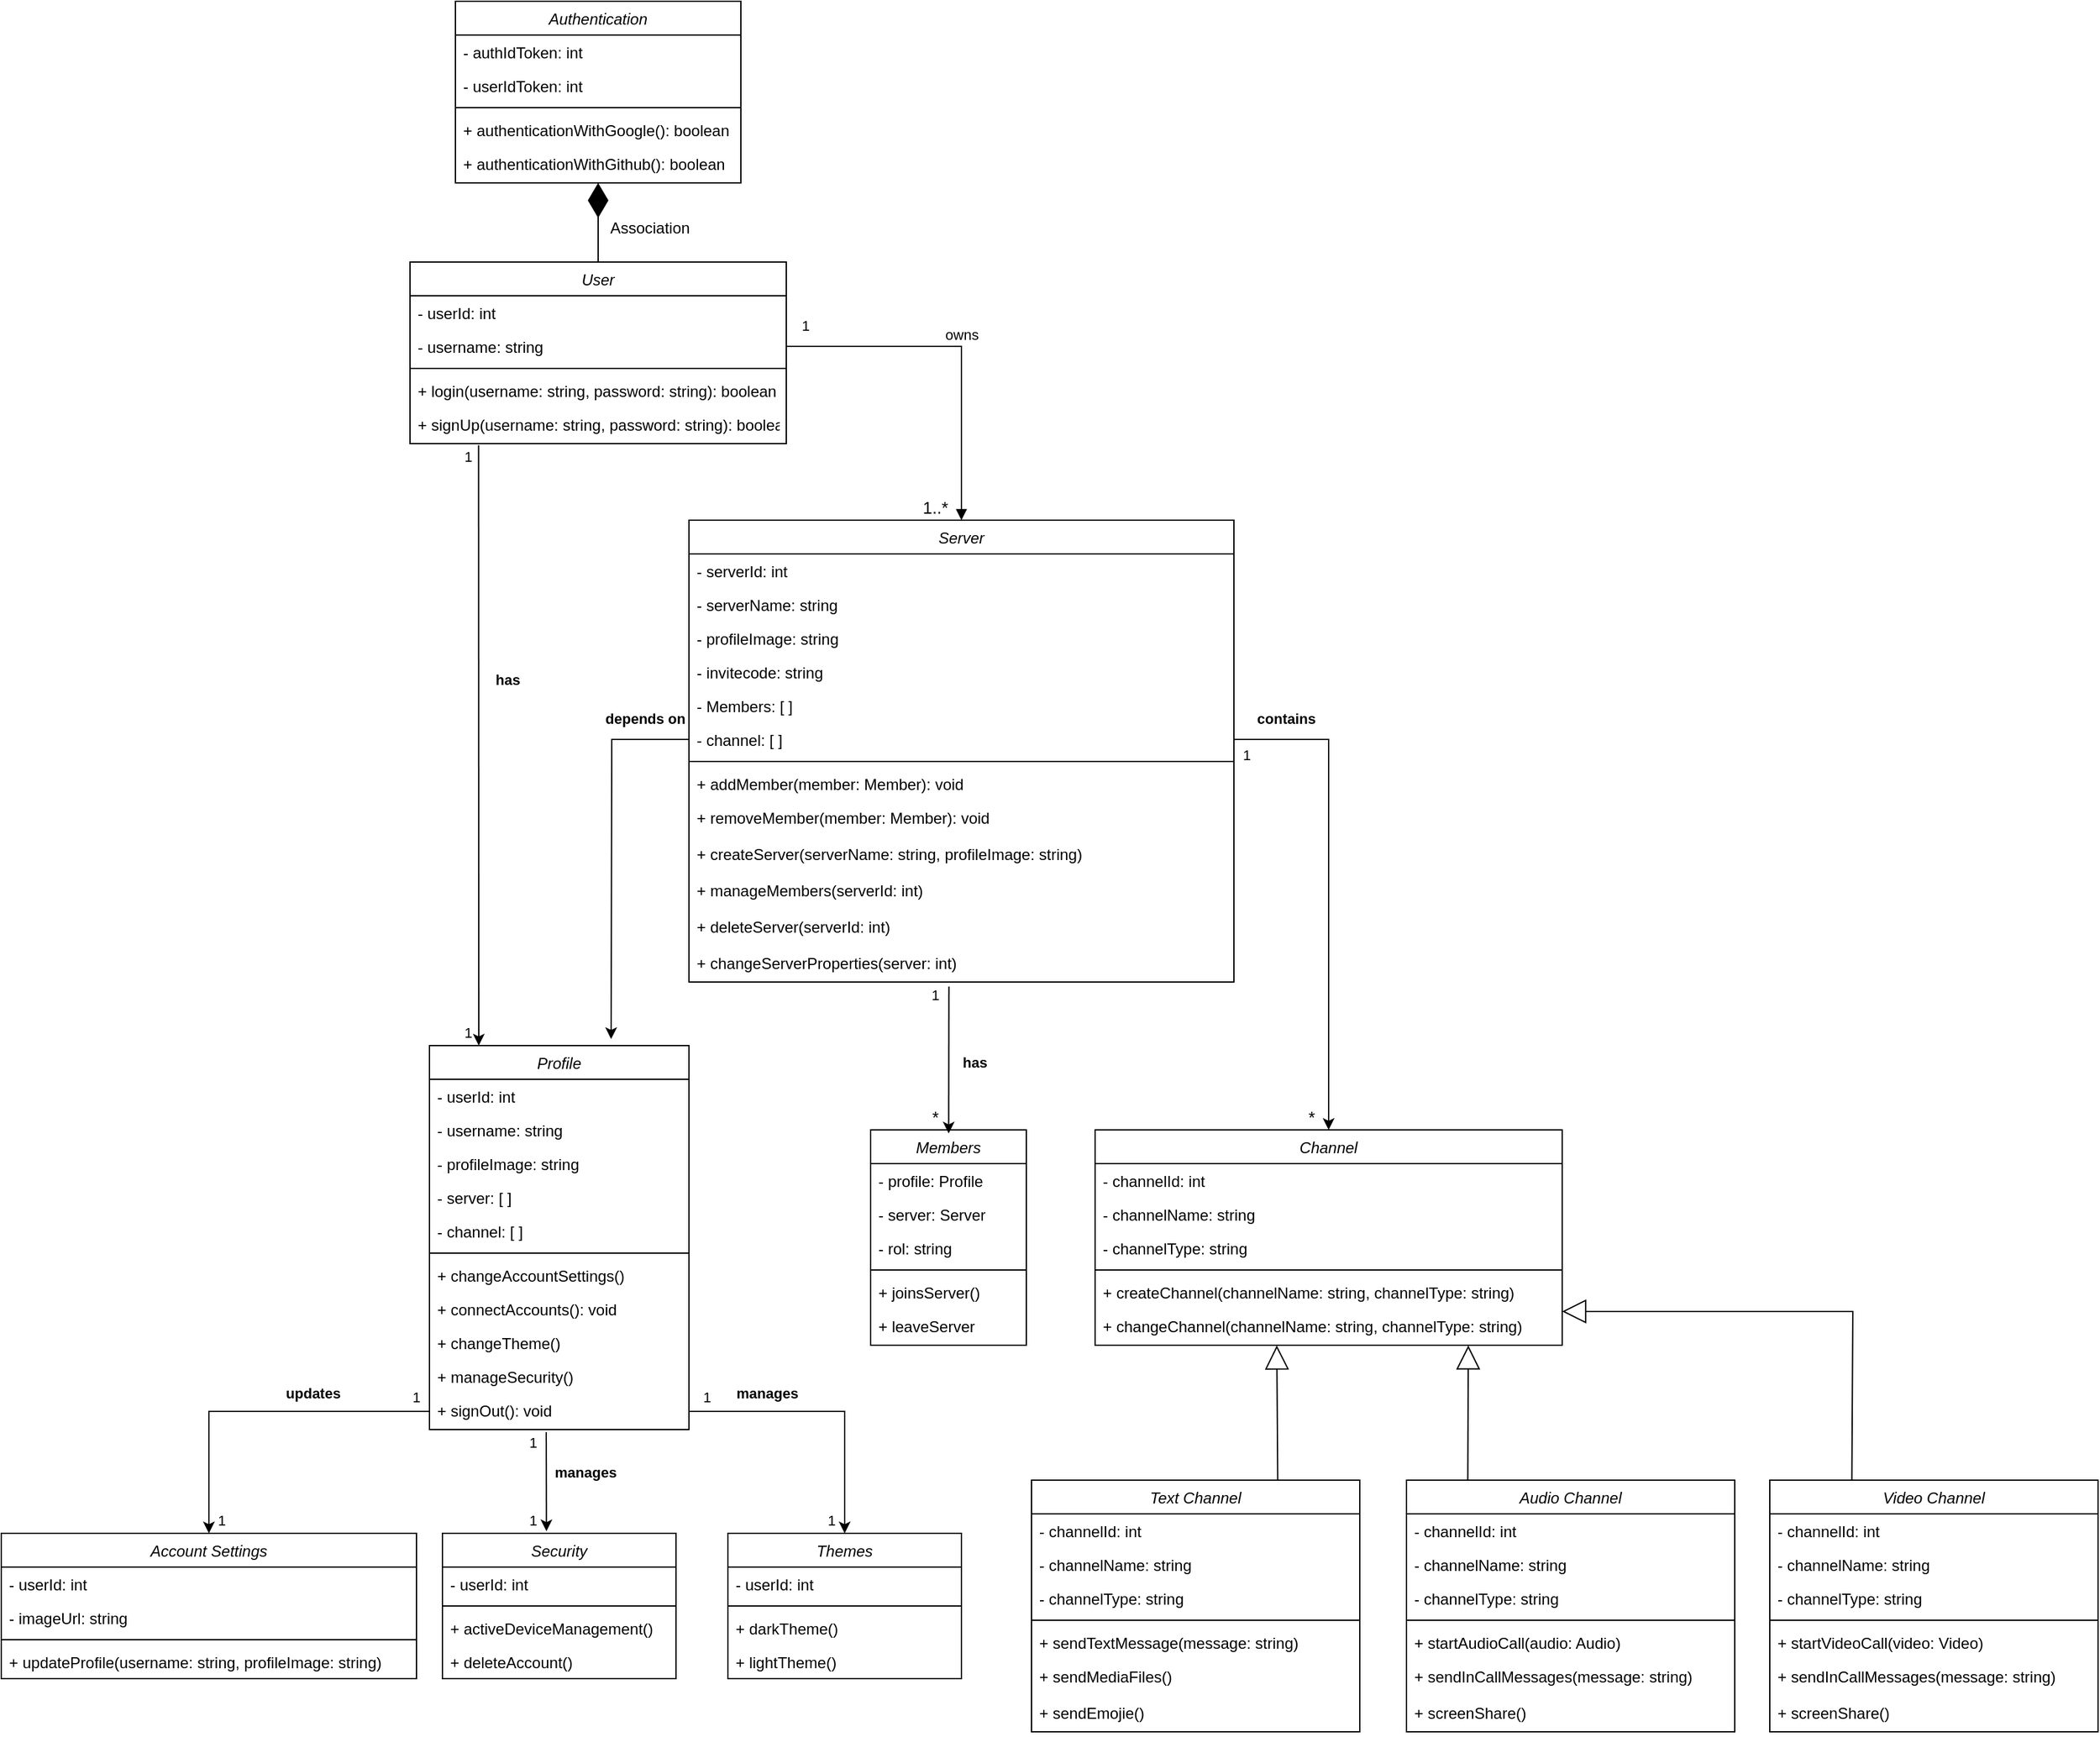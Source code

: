 <mxfile version="24.2.3" type="github">
  <diagram id="C5RBs43oDa-KdzZeNtuy" name="Page-1">
    <mxGraphModel dx="1274" dy="222" grid="1" gridSize="10" guides="1" tooltips="1" connect="1" arrows="1" fold="1" page="1" pageScale="1" pageWidth="827" pageHeight="1169" math="0" shadow="0">
      <root>
        <mxCell id="WIyWlLk6GJQsqaUBKTNV-0" />
        <mxCell id="WIyWlLk6GJQsqaUBKTNV-1" parent="WIyWlLk6GJQsqaUBKTNV-0" />
        <mxCell id="zkfFHV4jXpPFQw0GAbJ--0" value="Authentication" style="swimlane;fontStyle=2;align=center;verticalAlign=top;childLayout=stackLayout;horizontal=1;startSize=26;horizontalStack=0;resizeParent=1;resizeLast=0;collapsible=1;marginBottom=0;rounded=0;shadow=0;strokeWidth=1;strokeColor=default;fillColor=none;" parent="WIyWlLk6GJQsqaUBKTNV-1" vertex="1">
          <mxGeometry x="220" y="120" width="220" height="140" as="geometry">
            <mxRectangle x="230" y="140" width="160" height="26" as="alternateBounds" />
          </mxGeometry>
        </mxCell>
        <mxCell id="zkfFHV4jXpPFQw0GAbJ--1" value="- authIdToken: int" style="text;align=left;verticalAlign=top;spacingLeft=4;spacingRight=4;overflow=hidden;rotatable=0;points=[[0,0.5],[1,0.5]];portConstraint=eastwest;" parent="zkfFHV4jXpPFQw0GAbJ--0" vertex="1">
          <mxGeometry y="26" width="220" height="26" as="geometry" />
        </mxCell>
        <mxCell id="zkfFHV4jXpPFQw0GAbJ--2" value="- userIdToken: int" style="text;align=left;verticalAlign=top;spacingLeft=4;spacingRight=4;overflow=hidden;rotatable=0;points=[[0,0.5],[1,0.5]];portConstraint=eastwest;rounded=0;shadow=0;html=0;" parent="zkfFHV4jXpPFQw0GAbJ--0" vertex="1">
          <mxGeometry y="52" width="220" height="26" as="geometry" />
        </mxCell>
        <mxCell id="zkfFHV4jXpPFQw0GAbJ--4" value="" style="line;html=1;strokeWidth=1;align=left;verticalAlign=middle;spacingTop=-1;spacingLeft=3;spacingRight=3;rotatable=0;labelPosition=right;points=[];portConstraint=eastwest;" parent="zkfFHV4jXpPFQw0GAbJ--0" vertex="1">
          <mxGeometry y="78" width="220" height="8" as="geometry" />
        </mxCell>
        <mxCell id="zkfFHV4jXpPFQw0GAbJ--5" value="+ authenticationWithGoogle(): boolean" style="text;align=left;verticalAlign=top;spacingLeft=4;spacingRight=4;overflow=hidden;rotatable=0;points=[[0,0.5],[1,0.5]];portConstraint=eastwest;" parent="zkfFHV4jXpPFQw0GAbJ--0" vertex="1">
          <mxGeometry y="86" width="220" height="26" as="geometry" />
        </mxCell>
        <mxCell id="yIrXQDj36czrP8xKWyTo-0" value="+ authenticationWithGithub(): boolean" style="text;align=left;verticalAlign=top;spacingLeft=4;spacingRight=4;overflow=hidden;rotatable=0;points=[[0,0.5],[1,0.5]];portConstraint=eastwest;" vertex="1" parent="zkfFHV4jXpPFQw0GAbJ--0">
          <mxGeometry y="112" width="220" height="28" as="geometry" />
        </mxCell>
        <mxCell id="yIrXQDj36czrP8xKWyTo-1" value="User" style="swimlane;fontStyle=2;align=center;verticalAlign=top;childLayout=stackLayout;horizontal=1;startSize=26;horizontalStack=0;resizeParent=1;resizeLast=0;collapsible=1;marginBottom=0;rounded=0;shadow=0;strokeWidth=1;fillColor=none;" vertex="1" parent="WIyWlLk6GJQsqaUBKTNV-1">
          <mxGeometry x="185" y="321" width="290" height="140" as="geometry">
            <mxRectangle x="230" y="140" width="160" height="26" as="alternateBounds" />
          </mxGeometry>
        </mxCell>
        <mxCell id="yIrXQDj36czrP8xKWyTo-2" value="- userId: int" style="text;align=left;verticalAlign=top;spacingLeft=4;spacingRight=4;overflow=hidden;rotatable=0;points=[[0,0.5],[1,0.5]];portConstraint=eastwest;" vertex="1" parent="yIrXQDj36czrP8xKWyTo-1">
          <mxGeometry y="26" width="290" height="26" as="geometry" />
        </mxCell>
        <mxCell id="yIrXQDj36czrP8xKWyTo-3" value="- username: string" style="text;align=left;verticalAlign=top;spacingLeft=4;spacingRight=4;overflow=hidden;rotatable=0;points=[[0,0.5],[1,0.5]];portConstraint=eastwest;rounded=0;shadow=0;html=0;" vertex="1" parent="yIrXQDj36czrP8xKWyTo-1">
          <mxGeometry y="52" width="290" height="26" as="geometry" />
        </mxCell>
        <mxCell id="yIrXQDj36czrP8xKWyTo-4" value="" style="line;html=1;strokeWidth=1;align=left;verticalAlign=middle;spacingTop=-1;spacingLeft=3;spacingRight=3;rotatable=0;labelPosition=right;points=[];portConstraint=eastwest;" vertex="1" parent="yIrXQDj36czrP8xKWyTo-1">
          <mxGeometry y="78" width="290" height="8" as="geometry" />
        </mxCell>
        <mxCell id="yIrXQDj36czrP8xKWyTo-5" value="+ login(username: string, password: string): boolean" style="text;align=left;verticalAlign=top;spacingLeft=4;spacingRight=4;overflow=hidden;rotatable=0;points=[[0,0.5],[1,0.5]];portConstraint=eastwest;" vertex="1" parent="yIrXQDj36czrP8xKWyTo-1">
          <mxGeometry y="86" width="290" height="26" as="geometry" />
        </mxCell>
        <mxCell id="yIrXQDj36czrP8xKWyTo-6" value="+ signUp(username: string, password: string): boolean" style="text;align=left;verticalAlign=top;spacingLeft=4;spacingRight=4;overflow=hidden;rotatable=0;points=[[0,0.5],[1,0.5]];portConstraint=eastwest;" vertex="1" parent="yIrXQDj36czrP8xKWyTo-1">
          <mxGeometry y="112" width="290" height="28" as="geometry" />
        </mxCell>
        <mxCell id="yIrXQDj36czrP8xKWyTo-7" value="" style="endArrow=diamondThin;endFill=1;endSize=24;html=1;rounded=0;exitX=0.5;exitY=0;exitDx=0;exitDy=0;" edge="1" parent="WIyWlLk6GJQsqaUBKTNV-1" source="yIrXQDj36czrP8xKWyTo-1" target="yIrXQDj36czrP8xKWyTo-0">
          <mxGeometry width="160" relative="1" as="geometry">
            <mxPoint x="230" y="410" as="sourcePoint" />
            <mxPoint x="390" y="410" as="targetPoint" />
          </mxGeometry>
        </mxCell>
        <mxCell id="yIrXQDj36czrP8xKWyTo-9" value="Association" style="text;html=1;align=center;verticalAlign=middle;whiteSpace=wrap;rounded=0;" vertex="1" parent="WIyWlLk6GJQsqaUBKTNV-1">
          <mxGeometry x="340" y="280" width="60" height="30" as="geometry" />
        </mxCell>
        <mxCell id="yIrXQDj36czrP8xKWyTo-18" value="Server" style="swimlane;fontStyle=2;align=center;verticalAlign=top;childLayout=stackLayout;horizontal=1;startSize=26;horizontalStack=0;resizeParent=1;resizeLast=0;collapsible=1;marginBottom=0;rounded=0;shadow=0;strokeWidth=1;fillColor=none;" vertex="1" parent="WIyWlLk6GJQsqaUBKTNV-1">
          <mxGeometry x="400" y="520" width="420" height="356" as="geometry">
            <mxRectangle x="230" y="140" width="160" height="26" as="alternateBounds" />
          </mxGeometry>
        </mxCell>
        <mxCell id="yIrXQDj36czrP8xKWyTo-19" value="- serverId: int" style="text;align=left;verticalAlign=top;spacingLeft=4;spacingRight=4;overflow=hidden;rotatable=0;points=[[0,0.5],[1,0.5]];portConstraint=eastwest;" vertex="1" parent="yIrXQDj36czrP8xKWyTo-18">
          <mxGeometry y="26" width="420" height="26" as="geometry" />
        </mxCell>
        <mxCell id="yIrXQDj36czrP8xKWyTo-26" value="- serverName: string" style="text;align=left;verticalAlign=top;spacingLeft=4;spacingRight=4;overflow=hidden;rotatable=0;points=[[0,0.5],[1,0.5]];portConstraint=eastwest;" vertex="1" parent="yIrXQDj36czrP8xKWyTo-18">
          <mxGeometry y="52" width="420" height="26" as="geometry" />
        </mxCell>
        <mxCell id="yIrXQDj36czrP8xKWyTo-27" value="- profileImage: string" style="text;align=left;verticalAlign=top;spacingLeft=4;spacingRight=4;overflow=hidden;rotatable=0;points=[[0,0.5],[1,0.5]];portConstraint=eastwest;" vertex="1" parent="yIrXQDj36czrP8xKWyTo-18">
          <mxGeometry y="78" width="420" height="26" as="geometry" />
        </mxCell>
        <mxCell id="yIrXQDj36czrP8xKWyTo-28" value="- invitecode: string" style="text;align=left;verticalAlign=top;spacingLeft=4;spacingRight=4;overflow=hidden;rotatable=0;points=[[0,0.5],[1,0.5]];portConstraint=eastwest;" vertex="1" parent="yIrXQDj36czrP8xKWyTo-18">
          <mxGeometry y="104" width="420" height="26" as="geometry" />
        </mxCell>
        <mxCell id="yIrXQDj36czrP8xKWyTo-30" value="- Members: [ ]" style="text;align=left;verticalAlign=top;spacingLeft=4;spacingRight=4;overflow=hidden;rotatable=0;points=[[0,0.5],[1,0.5]];portConstraint=eastwest;" vertex="1" parent="yIrXQDj36czrP8xKWyTo-18">
          <mxGeometry y="130" width="420" height="26" as="geometry" />
        </mxCell>
        <mxCell id="yIrXQDj36czrP8xKWyTo-117" style="edgeStyle=orthogonalEdgeStyle;rounded=0;orthogonalLoop=1;jettySize=auto;html=1;exitX=0;exitY=0.5;exitDx=0;exitDy=0;" edge="1" parent="yIrXQDj36czrP8xKWyTo-18" source="yIrXQDj36czrP8xKWyTo-29">
          <mxGeometry relative="1" as="geometry">
            <mxPoint x="-60" y="400" as="targetPoint" />
          </mxGeometry>
        </mxCell>
        <mxCell id="yIrXQDj36czrP8xKWyTo-29" value="- channel: [ ]" style="text;align=left;verticalAlign=top;spacingLeft=4;spacingRight=4;overflow=hidden;rotatable=0;points=[[0,0.5],[1,0.5]];portConstraint=eastwest;" vertex="1" parent="yIrXQDj36czrP8xKWyTo-18">
          <mxGeometry y="156" width="420" height="26" as="geometry" />
        </mxCell>
        <mxCell id="yIrXQDj36czrP8xKWyTo-21" value="" style="line;html=1;strokeWidth=1;align=left;verticalAlign=middle;spacingTop=-1;spacingLeft=3;spacingRight=3;rotatable=0;labelPosition=right;points=[];portConstraint=eastwest;" vertex="1" parent="yIrXQDj36czrP8xKWyTo-18">
          <mxGeometry y="182" width="420" height="8" as="geometry" />
        </mxCell>
        <mxCell id="yIrXQDj36czrP8xKWyTo-22" value="+ addMember(member: Member): void" style="text;align=left;verticalAlign=top;spacingLeft=4;spacingRight=4;overflow=hidden;rotatable=0;points=[[0,0.5],[1,0.5]];portConstraint=eastwest;" vertex="1" parent="yIrXQDj36czrP8xKWyTo-18">
          <mxGeometry y="190" width="420" height="26" as="geometry" />
        </mxCell>
        <mxCell id="yIrXQDj36czrP8xKWyTo-120" value="" style="endArrow=classic;html=1;rounded=0;exitX=0.477;exitY=1.124;exitDx=0;exitDy=0;exitPerimeter=0;entryX=0.5;entryY=0;entryDx=0;entryDy=0;" edge="1" parent="yIrXQDj36czrP8xKWyTo-18" source="yIrXQDj36czrP8xKWyTo-34">
          <mxGeometry width="50" height="50" relative="1" as="geometry">
            <mxPoint x="200.0" y="10.002" as="sourcePoint" />
            <mxPoint x="200.16" y="472.77" as="targetPoint" />
          </mxGeometry>
        </mxCell>
        <mxCell id="yIrXQDj36czrP8xKWyTo-23" value="+ removeMember(member: Member): void" style="text;align=left;verticalAlign=top;spacingLeft=4;spacingRight=4;overflow=hidden;rotatable=0;points=[[0,0.5],[1,0.5]];portConstraint=eastwest;" vertex="1" parent="yIrXQDj36czrP8xKWyTo-18">
          <mxGeometry y="216" width="420" height="28" as="geometry" />
        </mxCell>
        <mxCell id="yIrXQDj36czrP8xKWyTo-33" value="+ createServer(serverName: string, profileImage: string)" style="text;align=left;verticalAlign=top;spacingLeft=4;spacingRight=4;overflow=hidden;rotatable=0;points=[[0,0.5],[1,0.5]];portConstraint=eastwest;" vertex="1" parent="yIrXQDj36czrP8xKWyTo-18">
          <mxGeometry y="244" width="420" height="28" as="geometry" />
        </mxCell>
        <mxCell id="yIrXQDj36czrP8xKWyTo-31" value="+ manageMembers(serverId: int)" style="text;align=left;verticalAlign=top;spacingLeft=4;spacingRight=4;overflow=hidden;rotatable=0;points=[[0,0.5],[1,0.5]];portConstraint=eastwest;" vertex="1" parent="yIrXQDj36czrP8xKWyTo-18">
          <mxGeometry y="272" width="420" height="28" as="geometry" />
        </mxCell>
        <mxCell id="yIrXQDj36czrP8xKWyTo-32" value="+ deleteServer(serverId: int)" style="text;align=left;verticalAlign=top;spacingLeft=4;spacingRight=4;overflow=hidden;rotatable=0;points=[[0,0.5],[1,0.5]];portConstraint=eastwest;" vertex="1" parent="yIrXQDj36czrP8xKWyTo-18">
          <mxGeometry y="300" width="420" height="28" as="geometry" />
        </mxCell>
        <mxCell id="yIrXQDj36czrP8xKWyTo-34" value="+ changeServerProperties(server: int)" style="text;align=left;verticalAlign=top;spacingLeft=4;spacingRight=4;overflow=hidden;rotatable=0;points=[[0,0.5],[1,0.5]];portConstraint=eastwest;" vertex="1" parent="yIrXQDj36czrP8xKWyTo-18">
          <mxGeometry y="328" width="420" height="28" as="geometry" />
        </mxCell>
        <mxCell id="yIrXQDj36czrP8xKWyTo-36" value="owns" style="html=1;verticalAlign=bottom;endArrow=block;curved=0;rounded=0;exitX=1;exitY=0.5;exitDx=0;exitDy=0;entryX=0.5;entryY=0;entryDx=0;entryDy=0;" edge="1" parent="WIyWlLk6GJQsqaUBKTNV-1" source="yIrXQDj36czrP8xKWyTo-3" target="yIrXQDj36czrP8xKWyTo-18">
          <mxGeometry width="80" relative="1" as="geometry">
            <mxPoint x="480" y="600" as="sourcePoint" />
            <mxPoint x="560" y="600" as="targetPoint" />
            <Array as="points">
              <mxPoint x="610" y="386" />
            </Array>
          </mxGeometry>
        </mxCell>
        <mxCell id="yIrXQDj36czrP8xKWyTo-37" value="&lt;font style=&quot;font-size: 11px;&quot;&gt;1&lt;/font&gt;" style="text;html=1;align=center;verticalAlign=middle;whiteSpace=wrap;rounded=0;" vertex="1" parent="WIyWlLk6GJQsqaUBKTNV-1">
          <mxGeometry x="480" y="360" width="20" height="20" as="geometry" />
        </mxCell>
        <mxCell id="yIrXQDj36czrP8xKWyTo-39" value="&lt;font style=&quot;font-size: 13px;&quot;&gt;1..*&lt;/font&gt;" style="text;html=1;align=center;verticalAlign=middle;whiteSpace=wrap;rounded=0;" vertex="1" parent="WIyWlLk6GJQsqaUBKTNV-1">
          <mxGeometry x="580" y="500" width="20" height="20" as="geometry" />
        </mxCell>
        <mxCell id="yIrXQDj36czrP8xKWyTo-40" value="Channel" style="swimlane;fontStyle=2;align=center;verticalAlign=top;childLayout=stackLayout;horizontal=1;startSize=26;horizontalStack=0;resizeParent=1;resizeLast=0;collapsible=1;marginBottom=0;rounded=0;shadow=0;strokeWidth=1;fillColor=none;" vertex="1" parent="WIyWlLk6GJQsqaUBKTNV-1">
          <mxGeometry x="713" y="990" width="360" height="166" as="geometry">
            <mxRectangle x="230" y="140" width="160" height="26" as="alternateBounds" />
          </mxGeometry>
        </mxCell>
        <mxCell id="yIrXQDj36czrP8xKWyTo-41" value="- channelId: int" style="text;align=left;verticalAlign=top;spacingLeft=4;spacingRight=4;overflow=hidden;rotatable=0;points=[[0,0.5],[1,0.5]];portConstraint=eastwest;" vertex="1" parent="yIrXQDj36czrP8xKWyTo-40">
          <mxGeometry y="26" width="360" height="26" as="geometry" />
        </mxCell>
        <mxCell id="yIrXQDj36czrP8xKWyTo-42" value="- channelName: string" style="text;align=left;verticalAlign=top;spacingLeft=4;spacingRight=4;overflow=hidden;rotatable=0;points=[[0,0.5],[1,0.5]];portConstraint=eastwest;rounded=0;shadow=0;html=0;" vertex="1" parent="yIrXQDj36czrP8xKWyTo-40">
          <mxGeometry y="52" width="360" height="26" as="geometry" />
        </mxCell>
        <mxCell id="yIrXQDj36czrP8xKWyTo-66" value="- channelType: string" style="text;align=left;verticalAlign=top;spacingLeft=4;spacingRight=4;overflow=hidden;rotatable=0;points=[[0,0.5],[1,0.5]];portConstraint=eastwest;rounded=0;shadow=0;html=0;" vertex="1" parent="yIrXQDj36czrP8xKWyTo-40">
          <mxGeometry y="78" width="360" height="26" as="geometry" />
        </mxCell>
        <mxCell id="yIrXQDj36czrP8xKWyTo-43" value="" style="line;html=1;strokeWidth=1;align=left;verticalAlign=middle;spacingTop=-1;spacingLeft=3;spacingRight=3;rotatable=0;labelPosition=right;points=[];portConstraint=eastwest;" vertex="1" parent="yIrXQDj36czrP8xKWyTo-40">
          <mxGeometry y="104" width="360" height="8" as="geometry" />
        </mxCell>
        <mxCell id="yIrXQDj36czrP8xKWyTo-44" value="+ createChannel(channelName: string, channelType: string)" style="text;align=left;verticalAlign=top;spacingLeft=4;spacingRight=4;overflow=hidden;rotatable=0;points=[[0,0.5],[1,0.5]];portConstraint=eastwest;" vertex="1" parent="yIrXQDj36czrP8xKWyTo-40">
          <mxGeometry y="112" width="360" height="26" as="geometry" />
        </mxCell>
        <mxCell id="yIrXQDj36czrP8xKWyTo-45" value="+ changeChannel(channelName: string, channelType: string)" style="text;align=left;verticalAlign=top;spacingLeft=4;spacingRight=4;overflow=hidden;rotatable=0;points=[[0,0.5],[1,0.5]];portConstraint=eastwest;" vertex="1" parent="yIrXQDj36czrP8xKWyTo-40">
          <mxGeometry y="138" width="360" height="28" as="geometry" />
        </mxCell>
        <mxCell id="yIrXQDj36czrP8xKWyTo-46" value="Profile" style="swimlane;fontStyle=2;align=center;verticalAlign=top;childLayout=stackLayout;horizontal=1;startSize=26;horizontalStack=0;resizeParent=1;resizeLast=0;collapsible=1;marginBottom=0;rounded=0;shadow=0;strokeWidth=1;fillColor=none;" vertex="1" parent="WIyWlLk6GJQsqaUBKTNV-1">
          <mxGeometry x="200" y="925" width="200" height="296" as="geometry">
            <mxRectangle x="230" y="140" width="160" height="26" as="alternateBounds" />
          </mxGeometry>
        </mxCell>
        <mxCell id="yIrXQDj36czrP8xKWyTo-47" value="- userId: int" style="text;align=left;verticalAlign=top;spacingLeft=4;spacingRight=4;overflow=hidden;rotatable=0;points=[[0,0.5],[1,0.5]];portConstraint=eastwest;" vertex="1" parent="yIrXQDj36czrP8xKWyTo-46">
          <mxGeometry y="26" width="200" height="26" as="geometry" />
        </mxCell>
        <mxCell id="yIrXQDj36czrP8xKWyTo-48" value="- username: string" style="text;align=left;verticalAlign=top;spacingLeft=4;spacingRight=4;overflow=hidden;rotatable=0;points=[[0,0.5],[1,0.5]];portConstraint=eastwest;rounded=0;shadow=0;html=0;" vertex="1" parent="yIrXQDj36czrP8xKWyTo-46">
          <mxGeometry y="52" width="200" height="26" as="geometry" />
        </mxCell>
        <mxCell id="yIrXQDj36czrP8xKWyTo-58" value="- profileImage: string" style="text;align=left;verticalAlign=top;spacingLeft=4;spacingRight=4;overflow=hidden;rotatable=0;points=[[0,0.5],[1,0.5]];portConstraint=eastwest;rounded=0;shadow=0;html=0;" vertex="1" parent="yIrXQDj36czrP8xKWyTo-46">
          <mxGeometry y="78" width="200" height="26" as="geometry" />
        </mxCell>
        <mxCell id="yIrXQDj36czrP8xKWyTo-59" value="- server: [ ]" style="text;align=left;verticalAlign=top;spacingLeft=4;spacingRight=4;overflow=hidden;rotatable=0;points=[[0,0.5],[1,0.5]];portConstraint=eastwest;rounded=0;shadow=0;html=0;" vertex="1" parent="yIrXQDj36czrP8xKWyTo-46">
          <mxGeometry y="104" width="200" height="26" as="geometry" />
        </mxCell>
        <mxCell id="yIrXQDj36czrP8xKWyTo-60" value="- channel: [ ]" style="text;align=left;verticalAlign=top;spacingLeft=4;spacingRight=4;overflow=hidden;rotatable=0;points=[[0,0.5],[1,0.5]];portConstraint=eastwest;rounded=0;shadow=0;html=0;" vertex="1" parent="yIrXQDj36czrP8xKWyTo-46">
          <mxGeometry y="130" width="200" height="26" as="geometry" />
        </mxCell>
        <mxCell id="yIrXQDj36czrP8xKWyTo-49" value="" style="line;html=1;strokeWidth=1;align=left;verticalAlign=middle;spacingTop=-1;spacingLeft=3;spacingRight=3;rotatable=0;labelPosition=right;points=[];portConstraint=eastwest;" vertex="1" parent="yIrXQDj36czrP8xKWyTo-46">
          <mxGeometry y="156" width="200" height="8" as="geometry" />
        </mxCell>
        <mxCell id="yIrXQDj36czrP8xKWyTo-50" value="+ changeAccountSettings()" style="text;align=left;verticalAlign=top;spacingLeft=4;spacingRight=4;overflow=hidden;rotatable=0;points=[[0,0.5],[1,0.5]];portConstraint=eastwest;" vertex="1" parent="yIrXQDj36czrP8xKWyTo-46">
          <mxGeometry y="164" width="200" height="26" as="geometry" />
        </mxCell>
        <mxCell id="yIrXQDj36czrP8xKWyTo-62" value="+ connectAccounts(): void" style="text;align=left;verticalAlign=top;spacingLeft=4;spacingRight=4;overflow=hidden;rotatable=0;points=[[0,0.5],[1,0.5]];portConstraint=eastwest;" vertex="1" parent="yIrXQDj36czrP8xKWyTo-46">
          <mxGeometry y="190" width="200" height="26" as="geometry" />
        </mxCell>
        <mxCell id="yIrXQDj36czrP8xKWyTo-63" value="+ changeTheme()" style="text;align=left;verticalAlign=top;spacingLeft=4;spacingRight=4;overflow=hidden;rotatable=0;points=[[0,0.5],[1,0.5]];portConstraint=eastwest;" vertex="1" parent="yIrXQDj36czrP8xKWyTo-46">
          <mxGeometry y="216" width="200" height="26" as="geometry" />
        </mxCell>
        <mxCell id="yIrXQDj36czrP8xKWyTo-123" value="" style="endArrow=classic;html=1;rounded=0;exitX=0.45;exitY=1.071;exitDx=0;exitDy=0;exitPerimeter=0;entryX=0.5;entryY=0;entryDx=0;entryDy=0;" edge="1" parent="yIrXQDj36czrP8xKWyTo-46" source="yIrXQDj36czrP8xKWyTo-51">
          <mxGeometry width="50" height="50" relative="1" as="geometry">
            <mxPoint x="90.0" y="-88.388" as="sourcePoint" />
            <mxPoint x="90.16" y="374.38" as="targetPoint" />
          </mxGeometry>
        </mxCell>
        <mxCell id="yIrXQDj36czrP8xKWyTo-61" value="+ manageSecurity()" style="text;align=left;verticalAlign=top;spacingLeft=4;spacingRight=4;overflow=hidden;rotatable=0;points=[[0,0.5],[1,0.5]];portConstraint=eastwest;" vertex="1" parent="yIrXQDj36czrP8xKWyTo-46">
          <mxGeometry y="242" width="200" height="26" as="geometry" />
        </mxCell>
        <mxCell id="yIrXQDj36czrP8xKWyTo-51" value="+ signOut(): void" style="text;align=left;verticalAlign=top;spacingLeft=4;spacingRight=4;overflow=hidden;rotatable=0;points=[[0,0.5],[1,0.5]];portConstraint=eastwest;" vertex="1" parent="yIrXQDj36czrP8xKWyTo-46">
          <mxGeometry y="268" width="200" height="28" as="geometry" />
        </mxCell>
        <mxCell id="yIrXQDj36czrP8xKWyTo-64" style="edgeStyle=orthogonalEdgeStyle;rounded=0;orthogonalLoop=1;jettySize=auto;html=1;exitX=1;exitY=0.5;exitDx=0;exitDy=0;" edge="1" parent="yIrXQDj36czrP8xKWyTo-46" source="yIrXQDj36czrP8xKWyTo-60" target="yIrXQDj36czrP8xKWyTo-60">
          <mxGeometry relative="1" as="geometry" />
        </mxCell>
        <mxCell id="yIrXQDj36czrP8xKWyTo-52" value="Members" style="swimlane;fontStyle=2;align=center;verticalAlign=top;childLayout=stackLayout;horizontal=1;startSize=26;horizontalStack=0;resizeParent=1;resizeLast=0;collapsible=1;marginBottom=0;rounded=0;shadow=0;strokeWidth=1;fillColor=none;" vertex="1" parent="WIyWlLk6GJQsqaUBKTNV-1">
          <mxGeometry x="540" y="990" width="120" height="166" as="geometry">
            <mxRectangle x="230" y="140" width="160" height="26" as="alternateBounds" />
          </mxGeometry>
        </mxCell>
        <mxCell id="yIrXQDj36czrP8xKWyTo-53" value="- profile: Profile" style="text;align=left;verticalAlign=top;spacingLeft=4;spacingRight=4;overflow=hidden;rotatable=0;points=[[0,0.5],[1,0.5]];portConstraint=eastwest;" vertex="1" parent="yIrXQDj36czrP8xKWyTo-52">
          <mxGeometry y="26" width="120" height="26" as="geometry" />
        </mxCell>
        <mxCell id="yIrXQDj36czrP8xKWyTo-54" value="- server: Server" style="text;align=left;verticalAlign=top;spacingLeft=4;spacingRight=4;overflow=hidden;rotatable=0;points=[[0,0.5],[1,0.5]];portConstraint=eastwest;rounded=0;shadow=0;html=0;" vertex="1" parent="yIrXQDj36czrP8xKWyTo-52">
          <mxGeometry y="52" width="120" height="26" as="geometry" />
        </mxCell>
        <mxCell id="yIrXQDj36czrP8xKWyTo-65" value="- rol: string" style="text;align=left;verticalAlign=top;spacingLeft=4;spacingRight=4;overflow=hidden;rotatable=0;points=[[0,0.5],[1,0.5]];portConstraint=eastwest;rounded=0;shadow=0;html=0;" vertex="1" parent="yIrXQDj36czrP8xKWyTo-52">
          <mxGeometry y="78" width="120" height="26" as="geometry" />
        </mxCell>
        <mxCell id="yIrXQDj36czrP8xKWyTo-55" value="" style="line;html=1;strokeWidth=1;align=left;verticalAlign=middle;spacingTop=-1;spacingLeft=3;spacingRight=3;rotatable=0;labelPosition=right;points=[];portConstraint=eastwest;" vertex="1" parent="yIrXQDj36czrP8xKWyTo-52">
          <mxGeometry y="104" width="120" height="8" as="geometry" />
        </mxCell>
        <mxCell id="yIrXQDj36czrP8xKWyTo-56" value="+ joinsServer()" style="text;align=left;verticalAlign=top;spacingLeft=4;spacingRight=4;overflow=hidden;rotatable=0;points=[[0,0.5],[1,0.5]];portConstraint=eastwest;" vertex="1" parent="yIrXQDj36czrP8xKWyTo-52">
          <mxGeometry y="112" width="120" height="26" as="geometry" />
        </mxCell>
        <mxCell id="yIrXQDj36czrP8xKWyTo-57" value="+ leaveServer" style="text;align=left;verticalAlign=top;spacingLeft=4;spacingRight=4;overflow=hidden;rotatable=0;points=[[0,0.5],[1,0.5]];portConstraint=eastwest;" vertex="1" parent="yIrXQDj36czrP8xKWyTo-52">
          <mxGeometry y="138" width="120" height="28" as="geometry" />
        </mxCell>
        <mxCell id="yIrXQDj36czrP8xKWyTo-67" value="Account Settings" style="swimlane;fontStyle=2;align=center;verticalAlign=top;childLayout=stackLayout;horizontal=1;startSize=26;horizontalStack=0;resizeParent=1;resizeLast=0;collapsible=1;marginBottom=0;rounded=0;shadow=0;strokeWidth=1;fillColor=none;" vertex="1" parent="WIyWlLk6GJQsqaUBKTNV-1">
          <mxGeometry x="-130" y="1301" width="320" height="112" as="geometry">
            <mxRectangle x="230" y="140" width="160" height="26" as="alternateBounds" />
          </mxGeometry>
        </mxCell>
        <mxCell id="yIrXQDj36czrP8xKWyTo-68" value="- userId: int" style="text;align=left;verticalAlign=top;spacingLeft=4;spacingRight=4;overflow=hidden;rotatable=0;points=[[0,0.5],[1,0.5]];portConstraint=eastwest;" vertex="1" parent="yIrXQDj36czrP8xKWyTo-67">
          <mxGeometry y="26" width="320" height="26" as="geometry" />
        </mxCell>
        <mxCell id="yIrXQDj36czrP8xKWyTo-69" value="- imageUrl: string" style="text;align=left;verticalAlign=top;spacingLeft=4;spacingRight=4;overflow=hidden;rotatable=0;points=[[0,0.5],[1,0.5]];portConstraint=eastwest;rounded=0;shadow=0;html=0;" vertex="1" parent="yIrXQDj36czrP8xKWyTo-67">
          <mxGeometry y="52" width="320" height="26" as="geometry" />
        </mxCell>
        <mxCell id="yIrXQDj36czrP8xKWyTo-71" value="" style="line;html=1;strokeWidth=1;align=left;verticalAlign=middle;spacingTop=-1;spacingLeft=3;spacingRight=3;rotatable=0;labelPosition=right;points=[];portConstraint=eastwest;" vertex="1" parent="yIrXQDj36czrP8xKWyTo-67">
          <mxGeometry y="78" width="320" height="8" as="geometry" />
        </mxCell>
        <mxCell id="yIrXQDj36czrP8xKWyTo-72" value="+ updateProfile(username: string, profileImage: string)" style="text;align=left;verticalAlign=top;spacingLeft=4;spacingRight=4;overflow=hidden;rotatable=0;points=[[0,0.5],[1,0.5]];portConstraint=eastwest;" vertex="1" parent="yIrXQDj36czrP8xKWyTo-67">
          <mxGeometry y="86" width="320" height="26" as="geometry" />
        </mxCell>
        <mxCell id="yIrXQDj36czrP8xKWyTo-74" value="Security" style="swimlane;fontStyle=2;align=center;verticalAlign=top;childLayout=stackLayout;horizontal=1;startSize=26;horizontalStack=0;resizeParent=1;resizeLast=0;collapsible=1;marginBottom=0;rounded=0;shadow=0;strokeWidth=1;fillColor=none;" vertex="1" parent="WIyWlLk6GJQsqaUBKTNV-1">
          <mxGeometry x="210" y="1301" width="180" height="112" as="geometry">
            <mxRectangle x="230" y="140" width="160" height="26" as="alternateBounds" />
          </mxGeometry>
        </mxCell>
        <mxCell id="yIrXQDj36czrP8xKWyTo-75" value="- userId: int" style="text;align=left;verticalAlign=top;spacingLeft=4;spacingRight=4;overflow=hidden;rotatable=0;points=[[0,0.5],[1,0.5]];portConstraint=eastwest;" vertex="1" parent="yIrXQDj36czrP8xKWyTo-74">
          <mxGeometry y="26" width="180" height="26" as="geometry" />
        </mxCell>
        <mxCell id="yIrXQDj36czrP8xKWyTo-77" value="" style="line;html=1;strokeWidth=1;align=left;verticalAlign=middle;spacingTop=-1;spacingLeft=3;spacingRight=3;rotatable=0;labelPosition=right;points=[];portConstraint=eastwest;" vertex="1" parent="yIrXQDj36czrP8xKWyTo-74">
          <mxGeometry y="52" width="180" height="8" as="geometry" />
        </mxCell>
        <mxCell id="yIrXQDj36czrP8xKWyTo-78" value="+ activeDeviceManagement()" style="text;align=left;verticalAlign=top;spacingLeft=4;spacingRight=4;overflow=hidden;rotatable=0;points=[[0,0.5],[1,0.5]];portConstraint=eastwest;" vertex="1" parent="yIrXQDj36czrP8xKWyTo-74">
          <mxGeometry y="60" width="180" height="26" as="geometry" />
        </mxCell>
        <mxCell id="yIrXQDj36czrP8xKWyTo-79" value="+ deleteAccount()" style="text;align=left;verticalAlign=top;spacingLeft=4;spacingRight=4;overflow=hidden;rotatable=0;points=[[0,0.5],[1,0.5]];portConstraint=eastwest;" vertex="1" parent="yIrXQDj36czrP8xKWyTo-74">
          <mxGeometry y="86" width="180" height="26" as="geometry" />
        </mxCell>
        <mxCell id="yIrXQDj36czrP8xKWyTo-85" value="Themes" style="swimlane;fontStyle=2;align=center;verticalAlign=top;childLayout=stackLayout;horizontal=1;startSize=26;horizontalStack=0;resizeParent=1;resizeLast=0;collapsible=1;marginBottom=0;rounded=0;shadow=0;strokeWidth=1;fillColor=none;" vertex="1" parent="WIyWlLk6GJQsqaUBKTNV-1">
          <mxGeometry x="430" y="1301" width="180" height="112" as="geometry">
            <mxRectangle x="230" y="140" width="160" height="26" as="alternateBounds" />
          </mxGeometry>
        </mxCell>
        <mxCell id="yIrXQDj36czrP8xKWyTo-86" value="- userId: int" style="text;align=left;verticalAlign=top;spacingLeft=4;spacingRight=4;overflow=hidden;rotatable=0;points=[[0,0.5],[1,0.5]];portConstraint=eastwest;" vertex="1" parent="yIrXQDj36czrP8xKWyTo-85">
          <mxGeometry y="26" width="180" height="26" as="geometry" />
        </mxCell>
        <mxCell id="yIrXQDj36czrP8xKWyTo-87" value="" style="line;html=1;strokeWidth=1;align=left;verticalAlign=middle;spacingTop=-1;spacingLeft=3;spacingRight=3;rotatable=0;labelPosition=right;points=[];portConstraint=eastwest;" vertex="1" parent="yIrXQDj36czrP8xKWyTo-85">
          <mxGeometry y="52" width="180" height="8" as="geometry" />
        </mxCell>
        <mxCell id="yIrXQDj36czrP8xKWyTo-88" value="+ darkTheme()" style="text;align=left;verticalAlign=top;spacingLeft=4;spacingRight=4;overflow=hidden;rotatable=0;points=[[0,0.5],[1,0.5]];portConstraint=eastwest;" vertex="1" parent="yIrXQDj36czrP8xKWyTo-85">
          <mxGeometry y="60" width="180" height="26" as="geometry" />
        </mxCell>
        <mxCell id="yIrXQDj36czrP8xKWyTo-89" value="+ lightTheme()" style="text;align=left;verticalAlign=top;spacingLeft=4;spacingRight=4;overflow=hidden;rotatable=0;points=[[0,0.5],[1,0.5]];portConstraint=eastwest;" vertex="1" parent="yIrXQDj36czrP8xKWyTo-85">
          <mxGeometry y="86" width="180" height="26" as="geometry" />
        </mxCell>
        <mxCell id="yIrXQDj36czrP8xKWyTo-90" value="Text Channel" style="swimlane;fontStyle=2;align=center;verticalAlign=top;childLayout=stackLayout;horizontal=1;startSize=26;horizontalStack=0;resizeParent=1;resizeLast=0;collapsible=1;marginBottom=0;rounded=0;shadow=0;strokeWidth=1;fillColor=none;" vertex="1" parent="WIyWlLk6GJQsqaUBKTNV-1">
          <mxGeometry x="664" y="1260" width="253" height="194" as="geometry">
            <mxRectangle x="230" y="140" width="160" height="26" as="alternateBounds" />
          </mxGeometry>
        </mxCell>
        <mxCell id="yIrXQDj36czrP8xKWyTo-91" value="- channelId: int" style="text;align=left;verticalAlign=top;spacingLeft=4;spacingRight=4;overflow=hidden;rotatable=0;points=[[0,0.5],[1,0.5]];portConstraint=eastwest;" vertex="1" parent="yIrXQDj36czrP8xKWyTo-90">
          <mxGeometry y="26" width="253" height="26" as="geometry" />
        </mxCell>
        <mxCell id="yIrXQDj36czrP8xKWyTo-92" value="- channelName: string" style="text;align=left;verticalAlign=top;spacingLeft=4;spacingRight=4;overflow=hidden;rotatable=0;points=[[0,0.5],[1,0.5]];portConstraint=eastwest;rounded=0;shadow=0;html=0;" vertex="1" parent="yIrXQDj36czrP8xKWyTo-90">
          <mxGeometry y="52" width="253" height="26" as="geometry" />
        </mxCell>
        <mxCell id="yIrXQDj36czrP8xKWyTo-93" value="- channelType: string" style="text;align=left;verticalAlign=top;spacingLeft=4;spacingRight=4;overflow=hidden;rotatable=0;points=[[0,0.5],[1,0.5]];portConstraint=eastwest;rounded=0;shadow=0;html=0;" vertex="1" parent="yIrXQDj36czrP8xKWyTo-90">
          <mxGeometry y="78" width="253" height="26" as="geometry" />
        </mxCell>
        <mxCell id="yIrXQDj36czrP8xKWyTo-94" value="" style="line;html=1;strokeWidth=1;align=left;verticalAlign=middle;spacingTop=-1;spacingLeft=3;spacingRight=3;rotatable=0;labelPosition=right;points=[];portConstraint=eastwest;" vertex="1" parent="yIrXQDj36czrP8xKWyTo-90">
          <mxGeometry y="104" width="253" height="8" as="geometry" />
        </mxCell>
        <mxCell id="yIrXQDj36czrP8xKWyTo-95" value="+ sendTextMessage(message: string)" style="text;align=left;verticalAlign=top;spacingLeft=4;spacingRight=4;overflow=hidden;rotatable=0;points=[[0,0.5],[1,0.5]];portConstraint=eastwest;" vertex="1" parent="yIrXQDj36czrP8xKWyTo-90">
          <mxGeometry y="112" width="253" height="26" as="geometry" />
        </mxCell>
        <mxCell id="yIrXQDj36czrP8xKWyTo-97" value="+ sendMediaFiles()" style="text;align=left;verticalAlign=top;spacingLeft=4;spacingRight=4;overflow=hidden;rotatable=0;points=[[0,0.5],[1,0.5]];portConstraint=eastwest;" vertex="1" parent="yIrXQDj36czrP8xKWyTo-90">
          <mxGeometry y="138" width="253" height="28" as="geometry" />
        </mxCell>
        <mxCell id="yIrXQDj36czrP8xKWyTo-96" value="+ sendEmojie()" style="text;align=left;verticalAlign=top;spacingLeft=4;spacingRight=4;overflow=hidden;rotatable=0;points=[[0,0.5],[1,0.5]];portConstraint=eastwest;" vertex="1" parent="yIrXQDj36czrP8xKWyTo-90">
          <mxGeometry y="166" width="253" height="28" as="geometry" />
        </mxCell>
        <mxCell id="yIrXQDj36czrP8xKWyTo-98" value="Audio Channel" style="swimlane;fontStyle=2;align=center;verticalAlign=top;childLayout=stackLayout;horizontal=1;startSize=26;horizontalStack=0;resizeParent=1;resizeLast=0;collapsible=1;marginBottom=0;rounded=0;shadow=0;strokeWidth=1;fillColor=none;" vertex="1" parent="WIyWlLk6GJQsqaUBKTNV-1">
          <mxGeometry x="953" y="1260" width="253" height="194" as="geometry">
            <mxRectangle x="230" y="140" width="160" height="26" as="alternateBounds" />
          </mxGeometry>
        </mxCell>
        <mxCell id="yIrXQDj36czrP8xKWyTo-99" value="- channelId: int" style="text;align=left;verticalAlign=top;spacingLeft=4;spacingRight=4;overflow=hidden;rotatable=0;points=[[0,0.5],[1,0.5]];portConstraint=eastwest;" vertex="1" parent="yIrXQDj36czrP8xKWyTo-98">
          <mxGeometry y="26" width="253" height="26" as="geometry" />
        </mxCell>
        <mxCell id="yIrXQDj36czrP8xKWyTo-100" value="- channelName: string" style="text;align=left;verticalAlign=top;spacingLeft=4;spacingRight=4;overflow=hidden;rotatable=0;points=[[0,0.5],[1,0.5]];portConstraint=eastwest;rounded=0;shadow=0;html=0;" vertex="1" parent="yIrXQDj36czrP8xKWyTo-98">
          <mxGeometry y="52" width="253" height="26" as="geometry" />
        </mxCell>
        <mxCell id="yIrXQDj36czrP8xKWyTo-101" value="- channelType: string" style="text;align=left;verticalAlign=top;spacingLeft=4;spacingRight=4;overflow=hidden;rotatable=0;points=[[0,0.5],[1,0.5]];portConstraint=eastwest;rounded=0;shadow=0;html=0;" vertex="1" parent="yIrXQDj36czrP8xKWyTo-98">
          <mxGeometry y="78" width="253" height="26" as="geometry" />
        </mxCell>
        <mxCell id="yIrXQDj36czrP8xKWyTo-102" value="" style="line;html=1;strokeWidth=1;align=left;verticalAlign=middle;spacingTop=-1;spacingLeft=3;spacingRight=3;rotatable=0;labelPosition=right;points=[];portConstraint=eastwest;" vertex="1" parent="yIrXQDj36czrP8xKWyTo-98">
          <mxGeometry y="104" width="253" height="8" as="geometry" />
        </mxCell>
        <mxCell id="yIrXQDj36czrP8xKWyTo-103" value="+ startAudioCall(audio: Audio)" style="text;align=left;verticalAlign=top;spacingLeft=4;spacingRight=4;overflow=hidden;rotatable=0;points=[[0,0.5],[1,0.5]];portConstraint=eastwest;" vertex="1" parent="yIrXQDj36czrP8xKWyTo-98">
          <mxGeometry y="112" width="253" height="26" as="geometry" />
        </mxCell>
        <mxCell id="yIrXQDj36czrP8xKWyTo-104" value="+ sendInCallMessages(message: string)" style="text;align=left;verticalAlign=top;spacingLeft=4;spacingRight=4;overflow=hidden;rotatable=0;points=[[0,0.5],[1,0.5]];portConstraint=eastwest;" vertex="1" parent="yIrXQDj36czrP8xKWyTo-98">
          <mxGeometry y="138" width="253" height="28" as="geometry" />
        </mxCell>
        <mxCell id="yIrXQDj36czrP8xKWyTo-105" value="+ screenShare()" style="text;align=left;verticalAlign=top;spacingLeft=4;spacingRight=4;overflow=hidden;rotatable=0;points=[[0,0.5],[1,0.5]];portConstraint=eastwest;" vertex="1" parent="yIrXQDj36czrP8xKWyTo-98">
          <mxGeometry y="166" width="253" height="28" as="geometry" />
        </mxCell>
        <mxCell id="yIrXQDj36czrP8xKWyTo-106" value="Video Channel" style="swimlane;fontStyle=2;align=center;verticalAlign=top;childLayout=stackLayout;horizontal=1;startSize=26;horizontalStack=0;resizeParent=1;resizeLast=0;collapsible=1;marginBottom=0;rounded=0;shadow=0;strokeWidth=1;fillColor=none;" vertex="1" parent="WIyWlLk6GJQsqaUBKTNV-1">
          <mxGeometry x="1233" y="1260" width="253" height="194" as="geometry">
            <mxRectangle x="230" y="140" width="160" height="26" as="alternateBounds" />
          </mxGeometry>
        </mxCell>
        <mxCell id="yIrXQDj36czrP8xKWyTo-107" value="- channelId: int" style="text;align=left;verticalAlign=top;spacingLeft=4;spacingRight=4;overflow=hidden;rotatable=0;points=[[0,0.5],[1,0.5]];portConstraint=eastwest;" vertex="1" parent="yIrXQDj36czrP8xKWyTo-106">
          <mxGeometry y="26" width="253" height="26" as="geometry" />
        </mxCell>
        <mxCell id="yIrXQDj36czrP8xKWyTo-108" value="- channelName: string" style="text;align=left;verticalAlign=top;spacingLeft=4;spacingRight=4;overflow=hidden;rotatable=0;points=[[0,0.5],[1,0.5]];portConstraint=eastwest;rounded=0;shadow=0;html=0;" vertex="1" parent="yIrXQDj36czrP8xKWyTo-106">
          <mxGeometry y="52" width="253" height="26" as="geometry" />
        </mxCell>
        <mxCell id="yIrXQDj36czrP8xKWyTo-109" value="- channelType: string" style="text;align=left;verticalAlign=top;spacingLeft=4;spacingRight=4;overflow=hidden;rotatable=0;points=[[0,0.5],[1,0.5]];portConstraint=eastwest;rounded=0;shadow=0;html=0;" vertex="1" parent="yIrXQDj36czrP8xKWyTo-106">
          <mxGeometry y="78" width="253" height="26" as="geometry" />
        </mxCell>
        <mxCell id="yIrXQDj36czrP8xKWyTo-110" value="" style="line;html=1;strokeWidth=1;align=left;verticalAlign=middle;spacingTop=-1;spacingLeft=3;spacingRight=3;rotatable=0;labelPosition=right;points=[];portConstraint=eastwest;" vertex="1" parent="yIrXQDj36czrP8xKWyTo-106">
          <mxGeometry y="104" width="253" height="8" as="geometry" />
        </mxCell>
        <mxCell id="yIrXQDj36czrP8xKWyTo-111" value="+ startVideoCall(video: Video)" style="text;align=left;verticalAlign=top;spacingLeft=4;spacingRight=4;overflow=hidden;rotatable=0;points=[[0,0.5],[1,0.5]];portConstraint=eastwest;" vertex="1" parent="yIrXQDj36czrP8xKWyTo-106">
          <mxGeometry y="112" width="253" height="26" as="geometry" />
        </mxCell>
        <mxCell id="yIrXQDj36czrP8xKWyTo-112" value="+ sendInCallMessages(message: string)" style="text;align=left;verticalAlign=top;spacingLeft=4;spacingRight=4;overflow=hidden;rotatable=0;points=[[0,0.5],[1,0.5]];portConstraint=eastwest;" vertex="1" parent="yIrXQDj36czrP8xKWyTo-106">
          <mxGeometry y="138" width="253" height="28" as="geometry" />
        </mxCell>
        <mxCell id="yIrXQDj36czrP8xKWyTo-113" value="+ screenShare()" style="text;align=left;verticalAlign=top;spacingLeft=4;spacingRight=4;overflow=hidden;rotatable=0;points=[[0,0.5],[1,0.5]];portConstraint=eastwest;" vertex="1" parent="yIrXQDj36czrP8xKWyTo-106">
          <mxGeometry y="166" width="253" height="28" as="geometry" />
        </mxCell>
        <mxCell id="yIrXQDj36czrP8xKWyTo-116" value="" style="endArrow=classic;html=1;rounded=0;exitX=0.396;exitY=1.044;exitDx=0;exitDy=0;exitPerimeter=0;entryX=0.5;entryY=0;entryDx=0;entryDy=0;" edge="1" parent="WIyWlLk6GJQsqaUBKTNV-1">
          <mxGeometry width="50" height="50" relative="1" as="geometry">
            <mxPoint x="237.84" y="462.232" as="sourcePoint" />
            <mxPoint x="238" y="925" as="targetPoint" />
          </mxGeometry>
        </mxCell>
        <mxCell id="yIrXQDj36czrP8xKWyTo-119" style="edgeStyle=orthogonalEdgeStyle;rounded=0;orthogonalLoop=1;jettySize=auto;html=1;" edge="1" parent="WIyWlLk6GJQsqaUBKTNV-1" source="yIrXQDj36czrP8xKWyTo-29" target="yIrXQDj36czrP8xKWyTo-40">
          <mxGeometry relative="1" as="geometry" />
        </mxCell>
        <mxCell id="yIrXQDj36czrP8xKWyTo-121" style="edgeStyle=orthogonalEdgeStyle;rounded=0;orthogonalLoop=1;jettySize=auto;html=1;exitX=0;exitY=0.5;exitDx=0;exitDy=0;" edge="1" parent="WIyWlLk6GJQsqaUBKTNV-1" source="yIrXQDj36czrP8xKWyTo-51" target="yIrXQDj36czrP8xKWyTo-67">
          <mxGeometry relative="1" as="geometry" />
        </mxCell>
        <mxCell id="yIrXQDj36czrP8xKWyTo-122" style="edgeStyle=orthogonalEdgeStyle;rounded=0;orthogonalLoop=1;jettySize=auto;html=1;exitX=1;exitY=0.5;exitDx=0;exitDy=0;entryX=0.5;entryY=0;entryDx=0;entryDy=0;" edge="1" parent="WIyWlLk6GJQsqaUBKTNV-1" source="yIrXQDj36czrP8xKWyTo-51" target="yIrXQDj36czrP8xKWyTo-85">
          <mxGeometry relative="1" as="geometry" />
        </mxCell>
        <mxCell id="yIrXQDj36czrP8xKWyTo-124" value="" style="endArrow=block;endSize=16;endFill=0;html=1;rounded=0;exitX=0.75;exitY=0;exitDx=0;exitDy=0;entryX=0.389;entryY=1.005;entryDx=0;entryDy=0;entryPerimeter=0;" edge="1" parent="WIyWlLk6GJQsqaUBKTNV-1" source="yIrXQDj36czrP8xKWyTo-90" target="yIrXQDj36czrP8xKWyTo-45">
          <mxGeometry width="160" relative="1" as="geometry">
            <mxPoint x="1490" y="1040" as="sourcePoint" />
            <mxPoint x="850" y="1160" as="targetPoint" />
          </mxGeometry>
        </mxCell>
        <mxCell id="yIrXQDj36czrP8xKWyTo-125" value="" style="endArrow=block;endSize=16;endFill=0;html=1;rounded=0;exitX=0.25;exitY=0;exitDx=0;exitDy=0;entryX=0.799;entryY=1.005;entryDx=0;entryDy=0;entryPerimeter=0;" edge="1" parent="WIyWlLk6GJQsqaUBKTNV-1" target="yIrXQDj36czrP8xKWyTo-45">
          <mxGeometry width="160" relative="1" as="geometry">
            <mxPoint x="1000.25" y="1260.0" as="sourcePoint" />
            <mxPoint x="1000" y="1160" as="targetPoint" />
          </mxGeometry>
        </mxCell>
        <mxCell id="yIrXQDj36czrP8xKWyTo-126" value="" style="endArrow=block;endSize=16;endFill=0;html=1;rounded=0;exitX=0.25;exitY=0;exitDx=0;exitDy=0;entryX=1;entryY=0.071;entryDx=0;entryDy=0;entryPerimeter=0;" edge="1" parent="WIyWlLk6GJQsqaUBKTNV-1" source="yIrXQDj36czrP8xKWyTo-106" target="yIrXQDj36czrP8xKWyTo-45">
          <mxGeometry width="160" relative="1" as="geometry">
            <mxPoint x="1026" y="1270" as="sourcePoint" />
            <mxPoint x="1290" y="1120" as="targetPoint" />
            <Array as="points">
              <mxPoint x="1297" y="1130" />
            </Array>
          </mxGeometry>
        </mxCell>
        <mxCell id="yIrXQDj36czrP8xKWyTo-127" value="&lt;font style=&quot;font-size: 11px;&quot;&gt;1&lt;/font&gt;" style="text;html=1;align=center;verticalAlign=middle;whiteSpace=wrap;rounded=0;" vertex="1" parent="WIyWlLk6GJQsqaUBKTNV-1">
          <mxGeometry x="220" y="905" width="20" height="20" as="geometry" />
        </mxCell>
        <mxCell id="yIrXQDj36czrP8xKWyTo-128" value="&lt;font style=&quot;font-size: 11px;&quot;&gt;1&lt;/font&gt;" style="text;html=1;align=center;verticalAlign=middle;whiteSpace=wrap;rounded=0;" vertex="1" parent="WIyWlLk6GJQsqaUBKTNV-1">
          <mxGeometry x="220" y="461" width="20" height="20" as="geometry" />
        </mxCell>
        <mxCell id="yIrXQDj36czrP8xKWyTo-129" value="&lt;font style=&quot;font-size: 11px;&quot;&gt;has&lt;/font&gt;" style="text;align=center;fontStyle=1;verticalAlign=middle;spacingLeft=3;spacingRight=3;strokeColor=none;rotatable=0;points=[[0,0.5],[1,0.5]];portConstraint=eastwest;html=1;" vertex="1" parent="WIyWlLk6GJQsqaUBKTNV-1">
          <mxGeometry x="240" y="630" width="40" height="26" as="geometry" />
        </mxCell>
        <mxCell id="yIrXQDj36czrP8xKWyTo-130" value="&lt;font style=&quot;font-size: 11px;&quot;&gt;depends on&lt;/font&gt;" style="text;align=center;fontStyle=1;verticalAlign=middle;spacingLeft=3;spacingRight=3;strokeColor=none;rotatable=0;points=[[0,0.5],[1,0.5]];portConstraint=eastwest;html=1;" vertex="1" parent="WIyWlLk6GJQsqaUBKTNV-1">
          <mxGeometry x="346" y="660" width="40" height="26" as="geometry" />
        </mxCell>
        <mxCell id="yIrXQDj36czrP8xKWyTo-131" value="&lt;font style=&quot;font-size: 11px;&quot;&gt;has&lt;/font&gt;" style="text;align=center;fontStyle=1;verticalAlign=middle;spacingLeft=3;spacingRight=3;strokeColor=none;rotatable=0;points=[[0,0.5],[1,0.5]];portConstraint=eastwest;html=1;" vertex="1" parent="WIyWlLk6GJQsqaUBKTNV-1">
          <mxGeometry x="600" y="925" width="40" height="26" as="geometry" />
        </mxCell>
        <mxCell id="yIrXQDj36czrP8xKWyTo-132" value="&lt;font style=&quot;font-size: 11px;&quot;&gt;1&lt;/font&gt;" style="text;html=1;align=center;verticalAlign=middle;whiteSpace=wrap;rounded=0;" vertex="1" parent="WIyWlLk6GJQsqaUBKTNV-1">
          <mxGeometry x="580" y="876" width="20" height="20" as="geometry" />
        </mxCell>
        <mxCell id="yIrXQDj36czrP8xKWyTo-135" value="&lt;font style=&quot;font-size: 13px;&quot;&gt;*&lt;/font&gt;" style="text;html=1;align=center;verticalAlign=middle;whiteSpace=wrap;rounded=0;" vertex="1" parent="WIyWlLk6GJQsqaUBKTNV-1">
          <mxGeometry x="580" y="970" width="20" height="20" as="geometry" />
        </mxCell>
        <mxCell id="yIrXQDj36czrP8xKWyTo-137" value="&lt;font style=&quot;font-size: 11px;&quot;&gt;contains&lt;/font&gt;" style="text;align=center;fontStyle=1;verticalAlign=middle;spacingLeft=3;spacingRight=3;strokeColor=none;rotatable=0;points=[[0,0.5],[1,0.5]];portConstraint=eastwest;html=1;" vertex="1" parent="WIyWlLk6GJQsqaUBKTNV-1">
          <mxGeometry x="840" y="660" width="40" height="26" as="geometry" />
        </mxCell>
        <mxCell id="yIrXQDj36czrP8xKWyTo-138" value="&lt;font style=&quot;font-size: 11px;&quot;&gt;1&lt;/font&gt;" style="text;html=1;align=center;verticalAlign=middle;whiteSpace=wrap;rounded=0;" vertex="1" parent="WIyWlLk6GJQsqaUBKTNV-1">
          <mxGeometry x="820" y="691" width="20" height="20" as="geometry" />
        </mxCell>
        <mxCell id="yIrXQDj36czrP8xKWyTo-140" value="&lt;font style=&quot;font-size: 13px;&quot;&gt;*&lt;/font&gt;" style="text;html=1;align=center;verticalAlign=middle;whiteSpace=wrap;rounded=0;" vertex="1" parent="WIyWlLk6GJQsqaUBKTNV-1">
          <mxGeometry x="870" y="970" width="20" height="20" as="geometry" />
        </mxCell>
        <mxCell id="yIrXQDj36czrP8xKWyTo-141" value="&lt;font style=&quot;font-size: 11px;&quot;&gt;updates&lt;/font&gt;" style="text;align=center;fontStyle=1;verticalAlign=middle;spacingLeft=3;spacingRight=3;strokeColor=none;rotatable=0;points=[[0,0.5],[1,0.5]];portConstraint=eastwest;html=1;" vertex="1" parent="WIyWlLk6GJQsqaUBKTNV-1">
          <mxGeometry x="90" y="1180" width="40" height="26" as="geometry" />
        </mxCell>
        <mxCell id="yIrXQDj36czrP8xKWyTo-142" value="&lt;font style=&quot;font-size: 11px;&quot;&gt;1&lt;/font&gt;" style="text;html=1;align=center;verticalAlign=middle;whiteSpace=wrap;rounded=0;" vertex="1" parent="WIyWlLk6GJQsqaUBKTNV-1">
          <mxGeometry x="180" y="1186" width="20" height="20" as="geometry" />
        </mxCell>
        <mxCell id="yIrXQDj36czrP8xKWyTo-143" value="&lt;font style=&quot;font-size: 11px;&quot;&gt;1&lt;/font&gt;" style="text;html=1;align=center;verticalAlign=middle;whiteSpace=wrap;rounded=0;" vertex="1" parent="WIyWlLk6GJQsqaUBKTNV-1">
          <mxGeometry x="30" y="1281" width="20" height="20" as="geometry" />
        </mxCell>
        <mxCell id="yIrXQDj36czrP8xKWyTo-144" value="&lt;font style=&quot;font-size: 11px;&quot;&gt;1&lt;/font&gt;" style="text;html=1;align=center;verticalAlign=middle;whiteSpace=wrap;rounded=0;" vertex="1" parent="WIyWlLk6GJQsqaUBKTNV-1">
          <mxGeometry x="270" y="1221" width="20" height="20" as="geometry" />
        </mxCell>
        <mxCell id="yIrXQDj36czrP8xKWyTo-145" value="&lt;font style=&quot;font-size: 11px;&quot;&gt;1&lt;/font&gt;" style="text;html=1;align=center;verticalAlign=middle;whiteSpace=wrap;rounded=0;" vertex="1" parent="WIyWlLk6GJQsqaUBKTNV-1">
          <mxGeometry x="270" y="1281" width="20" height="20" as="geometry" />
        </mxCell>
        <mxCell id="yIrXQDj36czrP8xKWyTo-146" value="&lt;font style=&quot;font-size: 11px;&quot;&gt;manages&lt;/font&gt;" style="text;align=center;fontStyle=1;verticalAlign=middle;spacingLeft=3;spacingRight=3;strokeColor=none;rotatable=0;points=[[0,0.5],[1,0.5]];portConstraint=eastwest;html=1;" vertex="1" parent="WIyWlLk6GJQsqaUBKTNV-1">
          <mxGeometry x="300" y="1241" width="40" height="26" as="geometry" />
        </mxCell>
        <mxCell id="yIrXQDj36czrP8xKWyTo-147" value="&lt;font style=&quot;font-size: 11px;&quot;&gt;manages&lt;/font&gt;" style="text;align=center;fontStyle=1;verticalAlign=middle;spacingLeft=3;spacingRight=3;strokeColor=none;rotatable=0;points=[[0,0.5],[1,0.5]];portConstraint=eastwest;html=1;" vertex="1" parent="WIyWlLk6GJQsqaUBKTNV-1">
          <mxGeometry x="440" y="1180" width="40" height="26" as="geometry" />
        </mxCell>
        <mxCell id="yIrXQDj36czrP8xKWyTo-148" value="&lt;font style=&quot;font-size: 11px;&quot;&gt;1&lt;/font&gt;" style="text;html=1;align=center;verticalAlign=middle;whiteSpace=wrap;rounded=0;" vertex="1" parent="WIyWlLk6GJQsqaUBKTNV-1">
          <mxGeometry x="404" y="1186" width="20" height="20" as="geometry" />
        </mxCell>
        <mxCell id="yIrXQDj36czrP8xKWyTo-149" value="&lt;font style=&quot;font-size: 11px;&quot;&gt;1&lt;/font&gt;" style="text;html=1;align=center;verticalAlign=middle;whiteSpace=wrap;rounded=0;" vertex="1" parent="WIyWlLk6GJQsqaUBKTNV-1">
          <mxGeometry x="500" y="1281" width="20" height="20" as="geometry" />
        </mxCell>
      </root>
    </mxGraphModel>
  </diagram>
</mxfile>
